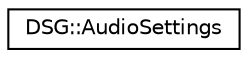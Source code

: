 digraph "Graphical Class Hierarchy"
{
  edge [fontname="Helvetica",fontsize="10",labelfontname="Helvetica",labelfontsize="10"];
  node [fontname="Helvetica",fontsize="10",shape=record];
  rankdir="LR";
  Node1 [label="DSG::AudioSettings",height=0.2,width=0.4,color="black", fillcolor="white", style="filled",URL="$class_d_s_g_1_1_audio_settings.html",tooltip="DSG::AudioSettings - Global Storage For Audio Settings Such As Sample Rate. "];
}
